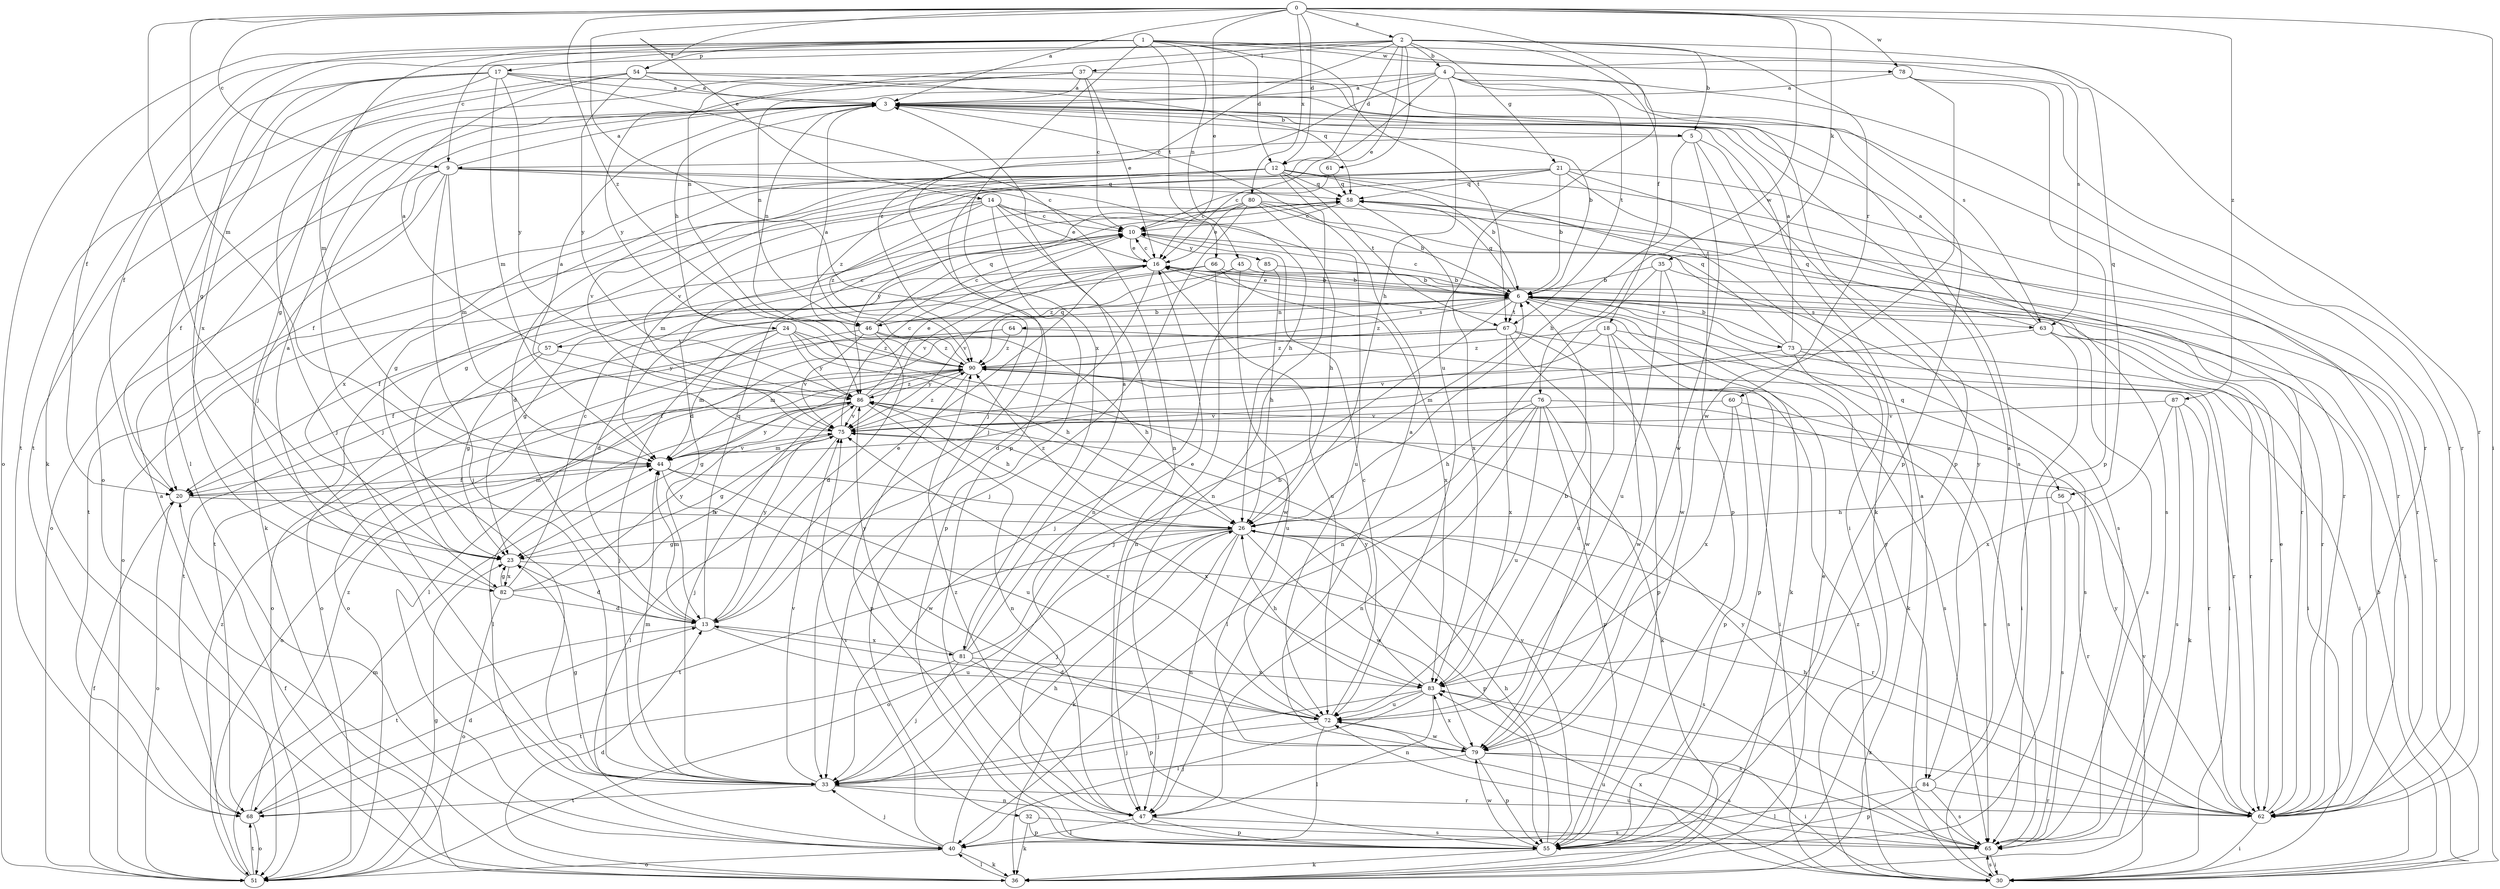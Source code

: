 strict digraph  {
0;
1;
2;
3;
4;
5;
6;
9;
10;
12;
13;
14;
16;
17;
18;
20;
21;
23;
24;
26;
30;
32;
33;
35;
36;
37;
40;
44;
45;
46;
47;
51;
54;
55;
56;
57;
58;
60;
61;
62;
63;
64;
65;
66;
67;
68;
72;
73;
75;
76;
78;
79;
80;
81;
82;
83;
84;
85;
86;
87;
90;
0 -> 2  [label=a];
0 -> 3  [label=a];
0 -> 9  [label=c];
0 -> 12  [label=d];
0 -> 14  [label=e];
0 -> 16  [label=e];
0 -> 30  [label=i];
0 -> 32  [label=j];
0 -> 33  [label=j];
0 -> 35  [label=k];
0 -> 44  [label=m];
0 -> 72  [label=u];
0 -> 76  [label=w];
0 -> 78  [label=w];
0 -> 80  [label=x];
0 -> 87  [label=z];
0 -> 90  [label=z];
1 -> 9  [label=c];
1 -> 12  [label=d];
1 -> 17  [label=f];
1 -> 36  [label=k];
1 -> 44  [label=m];
1 -> 45  [label=n];
1 -> 51  [label=o];
1 -> 54  [label=p];
1 -> 56  [label=q];
1 -> 63  [label=s];
1 -> 66  [label=t];
1 -> 67  [label=t];
1 -> 78  [label=w];
1 -> 81  [label=x];
2 -> 4  [label=b];
2 -> 5  [label=b];
2 -> 12  [label=d];
2 -> 16  [label=e];
2 -> 18  [label=f];
2 -> 20  [label=f];
2 -> 21  [label=g];
2 -> 23  [label=g];
2 -> 37  [label=l];
2 -> 46  [label=n];
2 -> 55  [label=p];
2 -> 60  [label=r];
2 -> 61  [label=r];
2 -> 62  [label=r];
3 -> 5  [label=b];
3 -> 6  [label=b];
3 -> 24  [label=h];
3 -> 46  [label=n];
4 -> 3  [label=a];
4 -> 26  [label=h];
4 -> 33  [label=j];
4 -> 46  [label=n];
4 -> 55  [label=p];
4 -> 62  [label=r];
4 -> 63  [label=s];
4 -> 67  [label=t];
4 -> 90  [label=z];
5 -> 9  [label=c];
5 -> 26  [label=h];
5 -> 36  [label=k];
5 -> 79  [label=w];
5 -> 84  [label=y];
6 -> 10  [label=c];
6 -> 16  [label=e];
6 -> 33  [label=j];
6 -> 36  [label=k];
6 -> 46  [label=n];
6 -> 56  [label=q];
6 -> 57  [label=q];
6 -> 58  [label=q];
6 -> 62  [label=r];
6 -> 63  [label=s];
6 -> 64  [label=s];
6 -> 67  [label=t];
6 -> 73  [label=v];
6 -> 84  [label=y];
6 -> 90  [label=z];
9 -> 3  [label=a];
9 -> 10  [label=c];
9 -> 20  [label=f];
9 -> 26  [label=h];
9 -> 33  [label=j];
9 -> 36  [label=k];
9 -> 44  [label=m];
9 -> 51  [label=o];
9 -> 58  [label=q];
10 -> 16  [label=e];
10 -> 51  [label=o];
10 -> 85  [label=y];
12 -> 6  [label=b];
12 -> 13  [label=d];
12 -> 20  [label=f];
12 -> 23  [label=g];
12 -> 30  [label=i];
12 -> 47  [label=n];
12 -> 58  [label=q];
12 -> 62  [label=r];
12 -> 67  [label=t];
12 -> 75  [label=v];
12 -> 90  [label=z];
13 -> 16  [label=e];
13 -> 44  [label=m];
13 -> 58  [label=q];
13 -> 68  [label=t];
13 -> 72  [label=u];
13 -> 81  [label=x];
13 -> 86  [label=y];
14 -> 10  [label=c];
14 -> 16  [label=e];
14 -> 44  [label=m];
14 -> 47  [label=n];
14 -> 55  [label=p];
14 -> 68  [label=t];
14 -> 72  [label=u];
14 -> 90  [label=z];
16 -> 6  [label=b];
16 -> 10  [label=c];
16 -> 13  [label=d];
16 -> 23  [label=g];
16 -> 30  [label=i];
16 -> 68  [label=t];
16 -> 72  [label=u];
16 -> 75  [label=v];
17 -> 3  [label=a];
17 -> 20  [label=f];
17 -> 33  [label=j];
17 -> 40  [label=l];
17 -> 44  [label=m];
17 -> 47  [label=n];
17 -> 65  [label=s];
17 -> 82  [label=x];
17 -> 86  [label=y];
18 -> 30  [label=i];
18 -> 55  [label=p];
18 -> 72  [label=u];
18 -> 75  [label=v];
18 -> 79  [label=w];
18 -> 90  [label=z];
20 -> 26  [label=h];
20 -> 44  [label=m];
20 -> 51  [label=o];
21 -> 6  [label=b];
21 -> 23  [label=g];
21 -> 55  [label=p];
21 -> 58  [label=q];
21 -> 62  [label=r];
21 -> 65  [label=s];
21 -> 75  [label=v];
21 -> 82  [label=x];
23 -> 13  [label=d];
23 -> 65  [label=s];
23 -> 82  [label=x];
24 -> 26  [label=h];
24 -> 33  [label=j];
24 -> 44  [label=m];
24 -> 68  [label=t];
24 -> 72  [label=u];
24 -> 86  [label=y];
24 -> 90  [label=z];
26 -> 23  [label=g];
26 -> 33  [label=j];
26 -> 36  [label=k];
26 -> 47  [label=n];
26 -> 51  [label=o];
26 -> 55  [label=p];
26 -> 62  [label=r];
26 -> 68  [label=t];
26 -> 79  [label=w];
26 -> 90  [label=z];
30 -> 3  [label=a];
30 -> 6  [label=b];
30 -> 10  [label=c];
30 -> 65  [label=s];
30 -> 72  [label=u];
30 -> 75  [label=v];
30 -> 83  [label=x];
30 -> 90  [label=z];
32 -> 36  [label=k];
32 -> 55  [label=p];
32 -> 65  [label=s];
33 -> 23  [label=g];
33 -> 44  [label=m];
33 -> 47  [label=n];
33 -> 62  [label=r];
33 -> 68  [label=t];
33 -> 75  [label=v];
35 -> 6  [label=b];
35 -> 47  [label=n];
35 -> 62  [label=r];
35 -> 72  [label=u];
35 -> 79  [label=w];
36 -> 3  [label=a];
36 -> 13  [label=d];
36 -> 16  [label=e];
36 -> 20  [label=f];
36 -> 40  [label=l];
37 -> 3  [label=a];
37 -> 10  [label=c];
37 -> 16  [label=e];
37 -> 51  [label=o];
37 -> 55  [label=p];
37 -> 68  [label=t];
37 -> 86  [label=y];
40 -> 26  [label=h];
40 -> 33  [label=j];
40 -> 36  [label=k];
40 -> 51  [label=o];
40 -> 75  [label=v];
44 -> 20  [label=f];
44 -> 72  [label=u];
44 -> 75  [label=v];
44 -> 79  [label=w];
44 -> 83  [label=x];
44 -> 86  [label=y];
45 -> 6  [label=b];
45 -> 75  [label=v];
45 -> 79  [label=w];
45 -> 90  [label=z];
46 -> 6  [label=b];
46 -> 10  [label=c];
46 -> 13  [label=d];
46 -> 26  [label=h];
46 -> 51  [label=o];
46 -> 58  [label=q];
46 -> 75  [label=v];
46 -> 90  [label=z];
47 -> 40  [label=l];
47 -> 55  [label=p];
47 -> 65  [label=s];
47 -> 90  [label=z];
51 -> 20  [label=f];
51 -> 23  [label=g];
51 -> 44  [label=m];
51 -> 68  [label=t];
51 -> 90  [label=z];
54 -> 3  [label=a];
54 -> 23  [label=g];
54 -> 33  [label=j];
54 -> 58  [label=q];
54 -> 62  [label=r];
54 -> 68  [label=t];
54 -> 86  [label=y];
55 -> 26  [label=h];
55 -> 36  [label=k];
55 -> 75  [label=v];
55 -> 79  [label=w];
56 -> 26  [label=h];
56 -> 62  [label=r];
56 -> 65  [label=s];
57 -> 3  [label=a];
57 -> 10  [label=c];
57 -> 23  [label=g];
57 -> 51  [label=o];
57 -> 86  [label=y];
58 -> 10  [label=c];
58 -> 13  [label=d];
58 -> 62  [label=r];
58 -> 83  [label=x];
60 -> 55  [label=p];
60 -> 65  [label=s];
60 -> 75  [label=v];
60 -> 83  [label=x];
61 -> 10  [label=c];
61 -> 58  [label=q];
62 -> 16  [label=e];
62 -> 26  [label=h];
62 -> 30  [label=i];
62 -> 83  [label=x];
62 -> 86  [label=y];
63 -> 3  [label=a];
63 -> 20  [label=f];
63 -> 30  [label=i];
63 -> 58  [label=q];
63 -> 62  [label=r];
63 -> 65  [label=s];
64 -> 44  [label=m];
64 -> 51  [label=o];
64 -> 62  [label=r];
64 -> 90  [label=z];
65 -> 30  [label=i];
65 -> 72  [label=u];
65 -> 86  [label=y];
66 -> 6  [label=b];
66 -> 13  [label=d];
66 -> 20  [label=f];
66 -> 47  [label=n];
66 -> 83  [label=x];
67 -> 20  [label=f];
67 -> 30  [label=i];
67 -> 40  [label=l];
67 -> 55  [label=p];
67 -> 79  [label=w];
67 -> 83  [label=x];
67 -> 90  [label=z];
68 -> 13  [label=d];
68 -> 51  [label=o];
68 -> 90  [label=z];
72 -> 10  [label=c];
72 -> 13  [label=d];
72 -> 33  [label=j];
72 -> 40  [label=l];
72 -> 75  [label=v];
72 -> 79  [label=w];
73 -> 3  [label=a];
73 -> 6  [label=b];
73 -> 30  [label=i];
73 -> 36  [label=k];
73 -> 44  [label=m];
73 -> 58  [label=q];
73 -> 65  [label=s];
75 -> 3  [label=a];
75 -> 10  [label=c];
75 -> 23  [label=g];
75 -> 40  [label=l];
75 -> 44  [label=m];
75 -> 90  [label=z];
76 -> 26  [label=h];
76 -> 36  [label=k];
76 -> 40  [label=l];
76 -> 47  [label=n];
76 -> 55  [label=p];
76 -> 65  [label=s];
76 -> 72  [label=u];
76 -> 75  [label=v];
78 -> 3  [label=a];
78 -> 55  [label=p];
78 -> 62  [label=r];
78 -> 79  [label=w];
79 -> 3  [label=a];
79 -> 30  [label=i];
79 -> 33  [label=j];
79 -> 55  [label=p];
79 -> 65  [label=s];
79 -> 83  [label=x];
80 -> 6  [label=b];
80 -> 10  [label=c];
80 -> 16  [label=e];
80 -> 26  [label=h];
80 -> 33  [label=j];
80 -> 62  [label=r];
80 -> 65  [label=s];
80 -> 86  [label=y];
81 -> 3  [label=a];
81 -> 6  [label=b];
81 -> 16  [label=e];
81 -> 33  [label=j];
81 -> 55  [label=p];
81 -> 68  [label=t];
81 -> 83  [label=x];
81 -> 86  [label=y];
82 -> 3  [label=a];
82 -> 10  [label=c];
82 -> 13  [label=d];
82 -> 23  [label=g];
82 -> 51  [label=o];
82 -> 75  [label=v];
82 -> 86  [label=y];
83 -> 6  [label=b];
83 -> 26  [label=h];
83 -> 33  [label=j];
83 -> 40  [label=l];
83 -> 47  [label=n];
83 -> 65  [label=s];
83 -> 72  [label=u];
83 -> 86  [label=y];
84 -> 3  [label=a];
84 -> 40  [label=l];
84 -> 55  [label=p];
84 -> 62  [label=r];
84 -> 65  [label=s];
85 -> 6  [label=b];
85 -> 26  [label=h];
85 -> 33  [label=j];
86 -> 16  [label=e];
86 -> 26  [label=h];
86 -> 33  [label=j];
86 -> 40  [label=l];
86 -> 47  [label=n];
86 -> 51  [label=o];
86 -> 75  [label=v];
86 -> 90  [label=z];
87 -> 36  [label=k];
87 -> 62  [label=r];
87 -> 65  [label=s];
87 -> 75  [label=v];
87 -> 83  [label=x];
90 -> 3  [label=a];
90 -> 23  [label=g];
90 -> 30  [label=i];
90 -> 55  [label=p];
90 -> 65  [label=s];
90 -> 86  [label=y];
}
